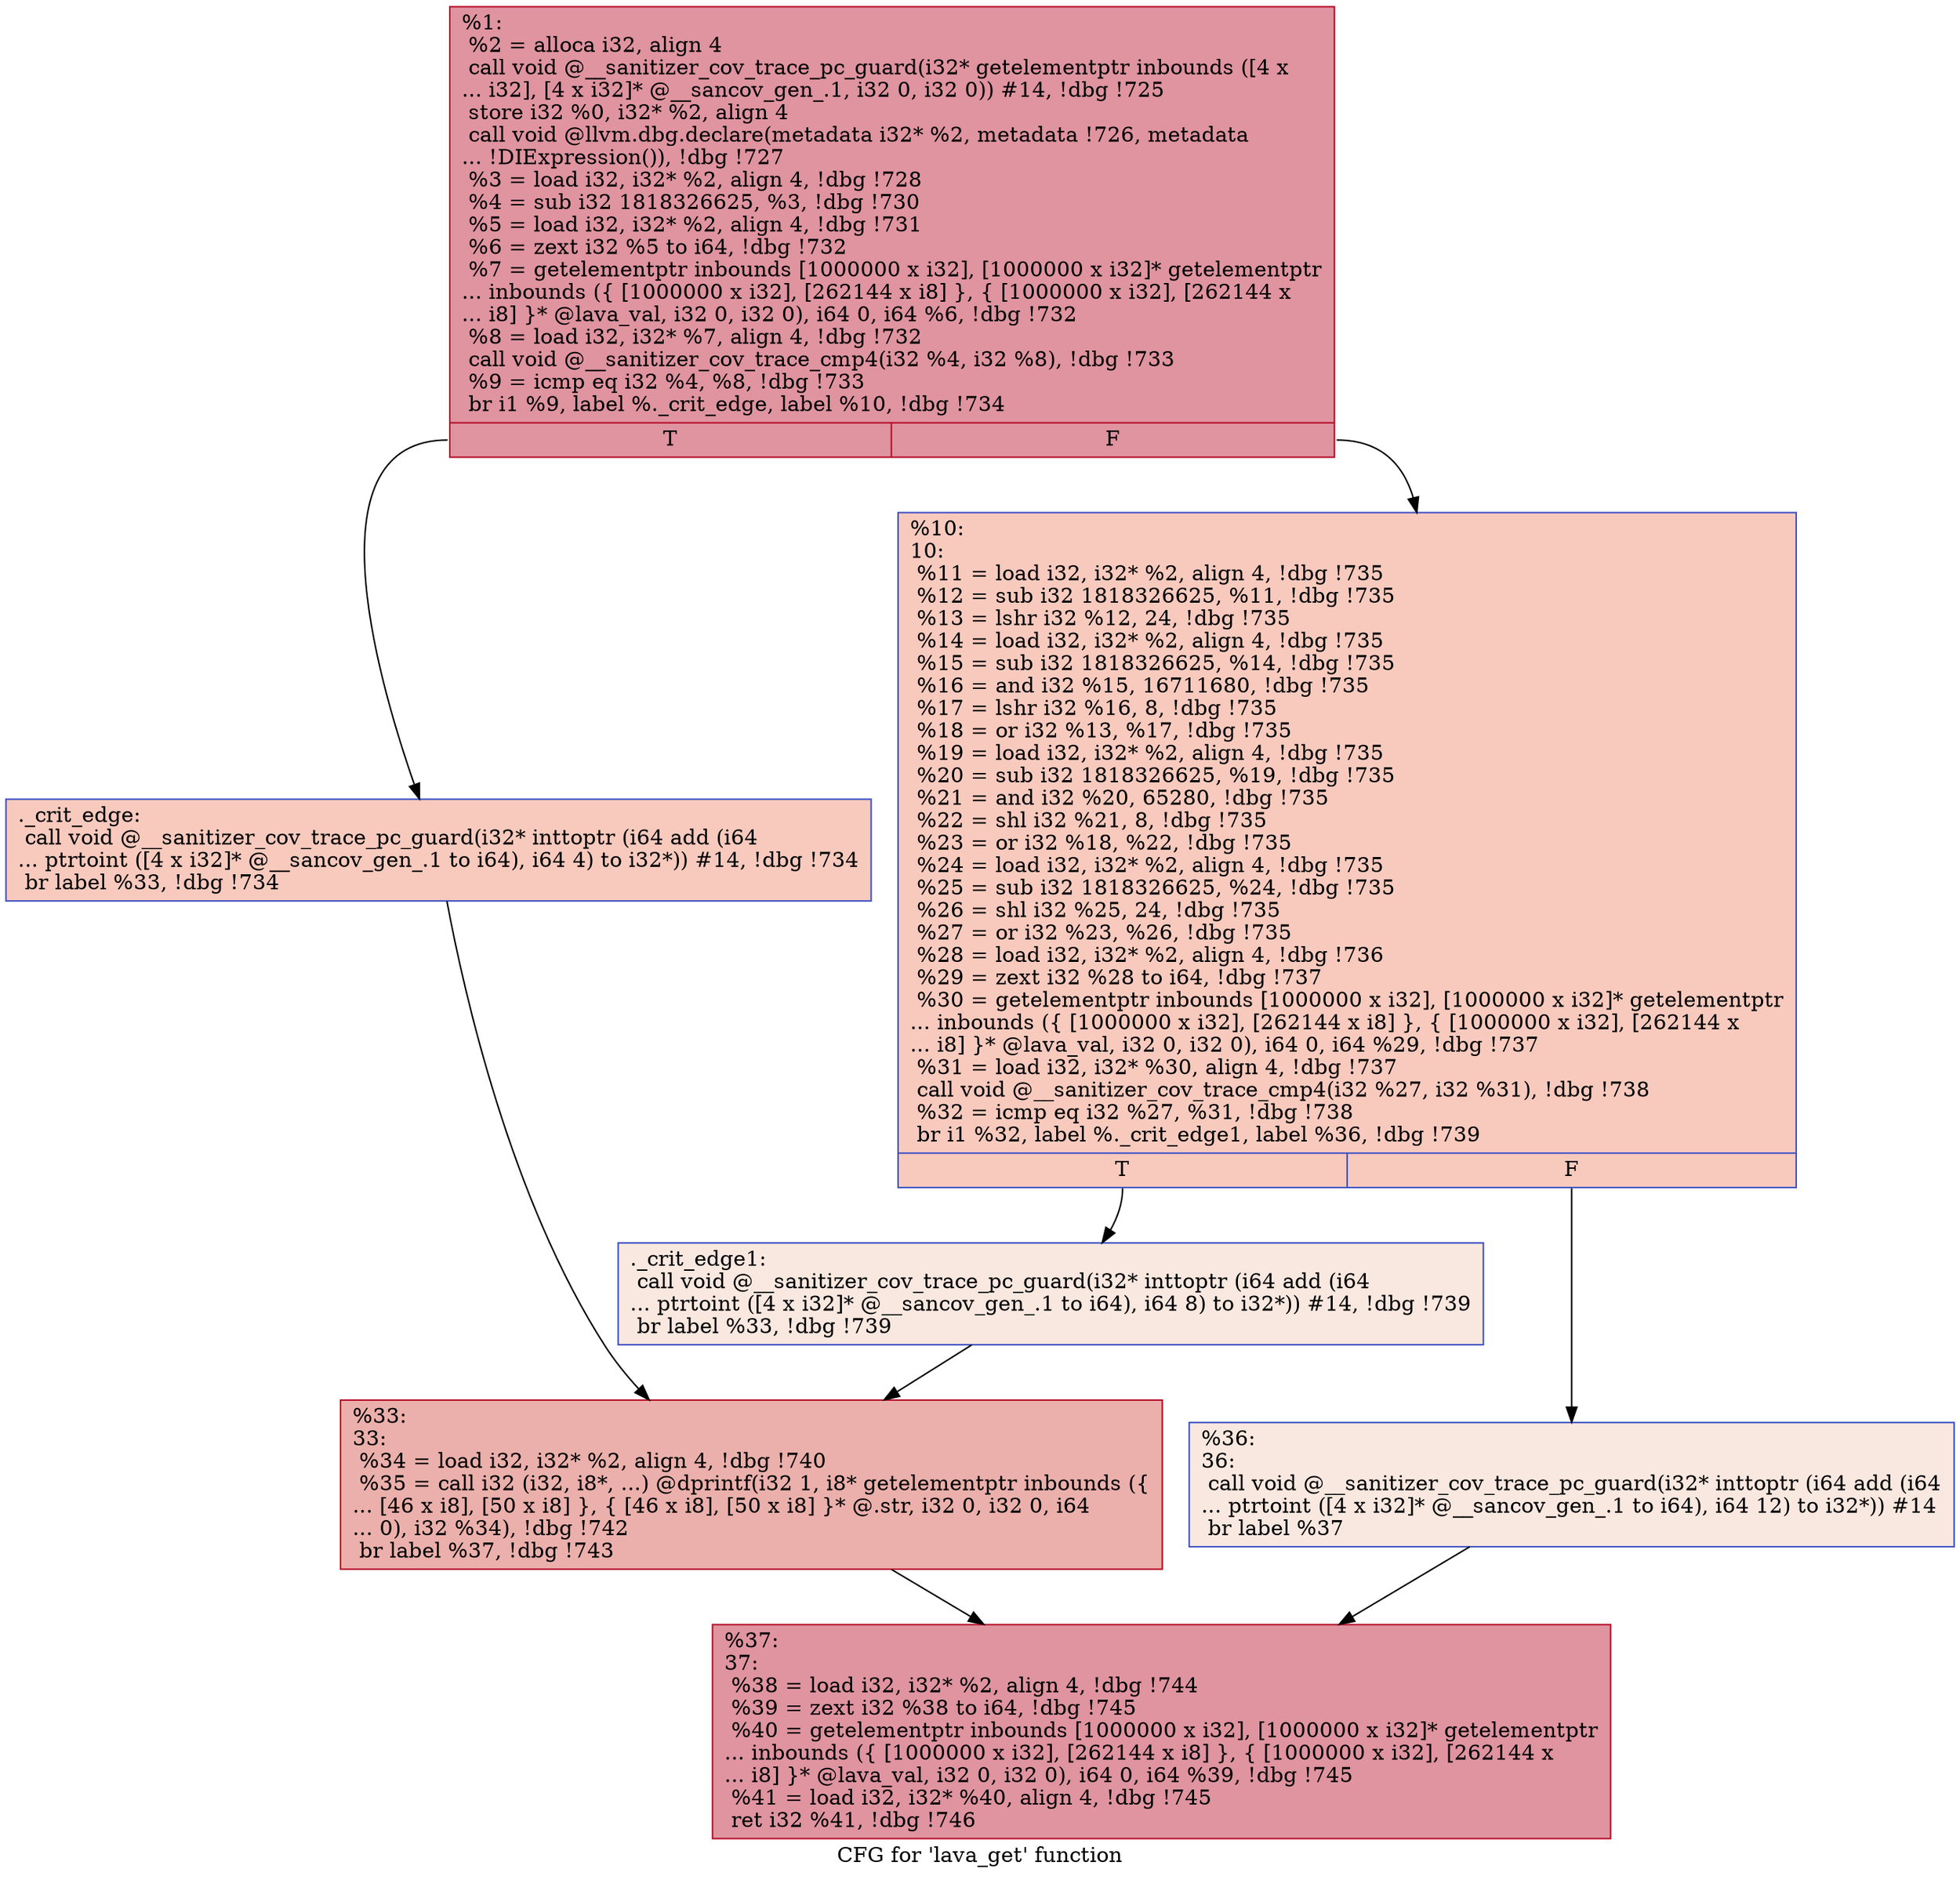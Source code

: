 digraph "CFG for 'lava_get' function" {
	label="CFG for 'lava_get' function";

	Node0x555ee4e8d3d0 [shape=record,color="#b70d28ff", style=filled, fillcolor="#b70d2870",label="{%1:\l  %2 = alloca i32, align 4\l  call void @__sanitizer_cov_trace_pc_guard(i32* getelementptr inbounds ([4 x\l... i32], [4 x i32]* @__sancov_gen_.1, i32 0, i32 0)) #14, !dbg !725\l  store i32 %0, i32* %2, align 4\l  call void @llvm.dbg.declare(metadata i32* %2, metadata !726, metadata\l... !DIExpression()), !dbg !727\l  %3 = load i32, i32* %2, align 4, !dbg !728\l  %4 = sub i32 1818326625, %3, !dbg !730\l  %5 = load i32, i32* %2, align 4, !dbg !731\l  %6 = zext i32 %5 to i64, !dbg !732\l  %7 = getelementptr inbounds [1000000 x i32], [1000000 x i32]* getelementptr\l... inbounds (\{ [1000000 x i32], [262144 x i8] \}, \{ [1000000 x i32], [262144 x\l... i8] \}* @lava_val, i32 0, i32 0), i64 0, i64 %6, !dbg !732\l  %8 = load i32, i32* %7, align 4, !dbg !732\l  call void @__sanitizer_cov_trace_cmp4(i32 %4, i32 %8), !dbg !733\l  %9 = icmp eq i32 %4, %8, !dbg !733\l  br i1 %9, label %._crit_edge, label %10, !dbg !734\l|{<s0>T|<s1>F}}"];
	Node0x555ee4e8d3d0:s0 -> Node0x555ee4e8d490;
	Node0x555ee4e8d3d0:s1 -> Node0x555ee4e8d4e0;
	Node0x555ee4e8d490 [shape=record,color="#3d50c3ff", style=filled, fillcolor="#ef886b70",label="{._crit_edge:                                      \l  call void @__sanitizer_cov_trace_pc_guard(i32* inttoptr (i64 add (i64\l... ptrtoint ([4 x i32]* @__sancov_gen_.1 to i64), i64 4) to i32*)) #14, !dbg !734\l  br label %33, !dbg !734\l}"];
	Node0x555ee4e8d490 -> Node0x555ee4e8d580;
	Node0x555ee4e8d4e0 [shape=record,color="#3d50c3ff", style=filled, fillcolor="#ef886b70",label="{%10:\l10:                                               \l  %11 = load i32, i32* %2, align 4, !dbg !735\l  %12 = sub i32 1818326625, %11, !dbg !735\l  %13 = lshr i32 %12, 24, !dbg !735\l  %14 = load i32, i32* %2, align 4, !dbg !735\l  %15 = sub i32 1818326625, %14, !dbg !735\l  %16 = and i32 %15, 16711680, !dbg !735\l  %17 = lshr i32 %16, 8, !dbg !735\l  %18 = or i32 %13, %17, !dbg !735\l  %19 = load i32, i32* %2, align 4, !dbg !735\l  %20 = sub i32 1818326625, %19, !dbg !735\l  %21 = and i32 %20, 65280, !dbg !735\l  %22 = shl i32 %21, 8, !dbg !735\l  %23 = or i32 %18, %22, !dbg !735\l  %24 = load i32, i32* %2, align 4, !dbg !735\l  %25 = sub i32 1818326625, %24, !dbg !735\l  %26 = shl i32 %25, 24, !dbg !735\l  %27 = or i32 %23, %26, !dbg !735\l  %28 = load i32, i32* %2, align 4, !dbg !736\l  %29 = zext i32 %28 to i64, !dbg !737\l  %30 = getelementptr inbounds [1000000 x i32], [1000000 x i32]* getelementptr\l... inbounds (\{ [1000000 x i32], [262144 x i8] \}, \{ [1000000 x i32], [262144 x\l... i8] \}* @lava_val, i32 0, i32 0), i64 0, i64 %29, !dbg !737\l  %31 = load i32, i32* %30, align 4, !dbg !737\l  call void @__sanitizer_cov_trace_cmp4(i32 %27, i32 %31), !dbg !738\l  %32 = icmp eq i32 %27, %31, !dbg !738\l  br i1 %32, label %._crit_edge1, label %36, !dbg !739\l|{<s0>T|<s1>F}}"];
	Node0x555ee4e8d4e0:s0 -> Node0x555ee4e8d530;
	Node0x555ee4e8d4e0:s1 -> Node0x555ee4e8d5d0;
	Node0x555ee4e8d530 [shape=record,color="#3d50c3ff", style=filled, fillcolor="#f1ccb870",label="{._crit_edge1:                                     \l  call void @__sanitizer_cov_trace_pc_guard(i32* inttoptr (i64 add (i64\l... ptrtoint ([4 x i32]* @__sancov_gen_.1 to i64), i64 8) to i32*)) #14, !dbg !739\l  br label %33, !dbg !739\l}"];
	Node0x555ee4e8d530 -> Node0x555ee4e8d580;
	Node0x555ee4e8d580 [shape=record,color="#b70d28ff", style=filled, fillcolor="#d24b4070",label="{%33:\l33:                                               \l  %34 = load i32, i32* %2, align 4, !dbg !740\l  %35 = call i32 (i32, i8*, ...) @dprintf(i32 1, i8* getelementptr inbounds (\{\l... [46 x i8], [50 x i8] \}, \{ [46 x i8], [50 x i8] \}* @.str, i32 0, i32 0, i64\l... 0), i32 %34), !dbg !742\l  br label %37, !dbg !743\l}"];
	Node0x555ee4e8d580 -> Node0x555ee4e8d620;
	Node0x555ee4e8d5d0 [shape=record,color="#3d50c3ff", style=filled, fillcolor="#f1ccb870",label="{%36:\l36:                                               \l  call void @__sanitizer_cov_trace_pc_guard(i32* inttoptr (i64 add (i64\l... ptrtoint ([4 x i32]* @__sancov_gen_.1 to i64), i64 12) to i32*)) #14\l  br label %37\l}"];
	Node0x555ee4e8d5d0 -> Node0x555ee4e8d620;
	Node0x555ee4e8d620 [shape=record,color="#b70d28ff", style=filled, fillcolor="#b70d2870",label="{%37:\l37:                                               \l  %38 = load i32, i32* %2, align 4, !dbg !744\l  %39 = zext i32 %38 to i64, !dbg !745\l  %40 = getelementptr inbounds [1000000 x i32], [1000000 x i32]* getelementptr\l... inbounds (\{ [1000000 x i32], [262144 x i8] \}, \{ [1000000 x i32], [262144 x\l... i8] \}* @lava_val, i32 0, i32 0), i64 0, i64 %39, !dbg !745\l  %41 = load i32, i32* %40, align 4, !dbg !745\l  ret i32 %41, !dbg !746\l}"];
}
